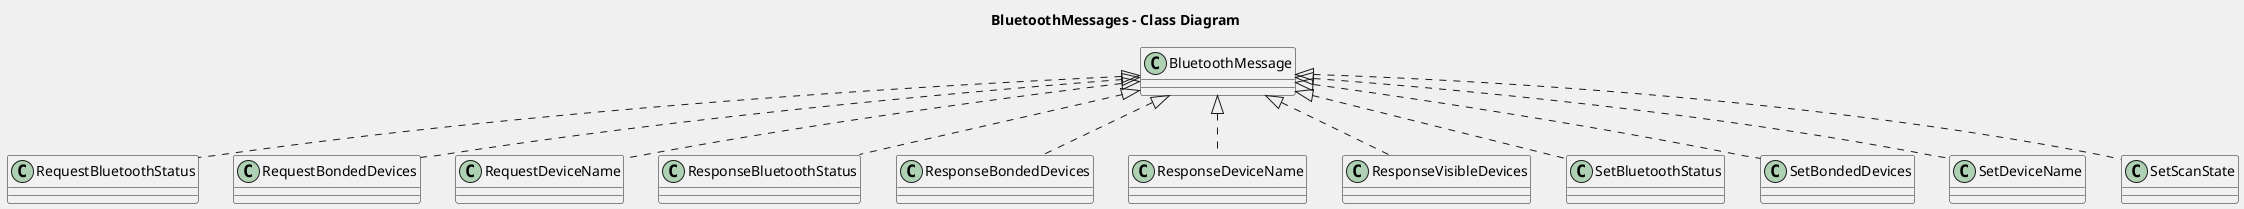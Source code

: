 @startuml
skinparam BackgroundColor F0F0F0

title BluetoothMessages - Class Diagram

class BluetoothMessage

class RequestBluetoothStatus implements BluetoothMessage
class RequestBondedDevices implements BluetoothMessage
class RequestDeviceName implements BluetoothMessage

class ResponseBluetoothStatus implements BluetoothMessage
class ResponseBondedDevices implements BluetoothMessage
class ResponseDeviceName implements BluetoothMessage
class ResponseVisibleDevices implements BluetoothMessage

class SetBluetoothStatus implements BluetoothMessage
class SetBondedDevices implements BluetoothMessage
class SetDeviceName implements BluetoothMessage
class SetScanState implements BluetoothMessage



@enduml
